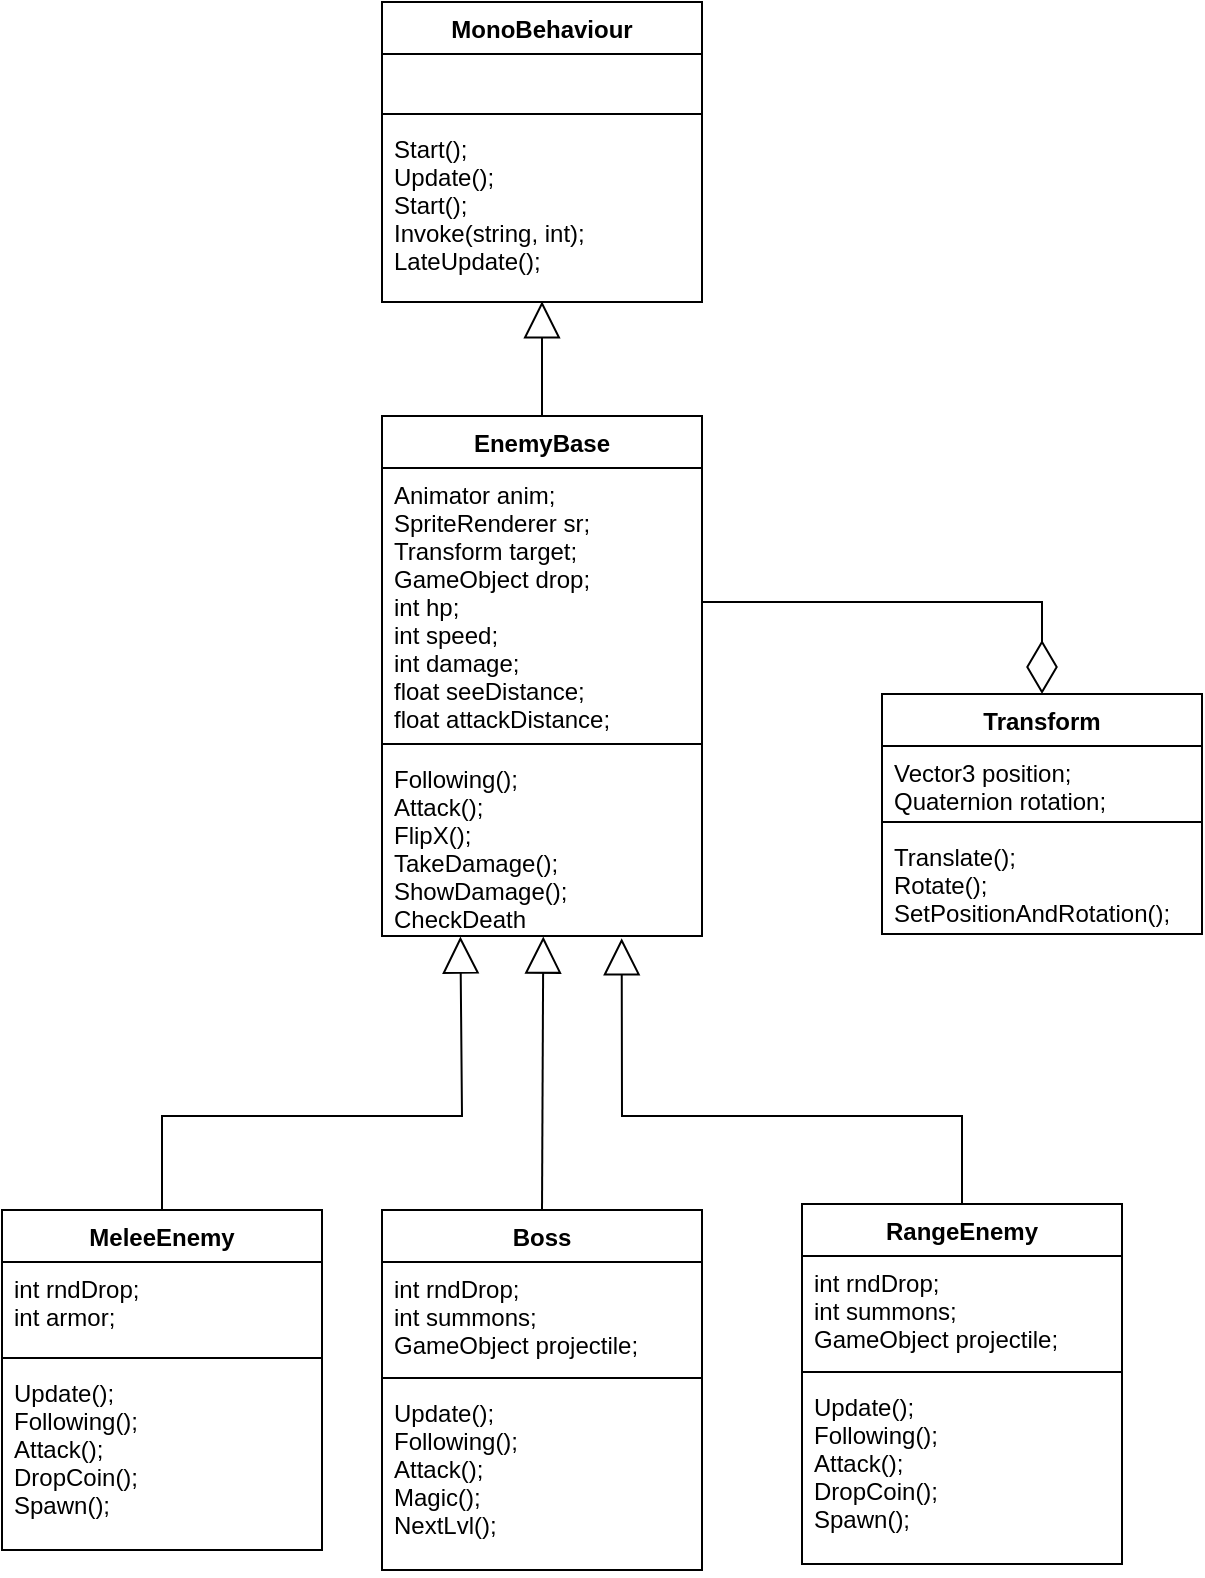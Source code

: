 <mxfile version="10.6.6" type="device"><diagram name="Page-1" id="929967ad-93f9-6ef4-fab6-5d389245f69c"><mxGraphModel dx="1680" dy="984" grid="1" gridSize="10" guides="1" tooltips="1" connect="1" arrows="1" fold="1" page="1" pageScale="1.5" pageWidth="1169" pageHeight="826" background="none" math="0" shadow="0"><root><mxCell id="0" style=";html=1;"/><mxCell id="1" style=";html=1;" parent="0"/><mxCell id="FX0tZQwkgV4IyT6-JFjR-2" value="MonoBehaviour" style="swimlane;fontStyle=1;align=center;verticalAlign=top;childLayout=stackLayout;horizontal=1;startSize=26;horizontalStack=0;resizeParent=1;resizeParentMax=0;resizeLast=0;collapsible=1;marginBottom=0;" vertex="1" parent="1"><mxGeometry x="550" y="93" width="160" height="150" as="geometry"><mxRectangle x="550" y="93" width="90" height="26" as="alternateBounds"/></mxGeometry></mxCell><mxCell id="FX0tZQwkgV4IyT6-JFjR-3" value=" " style="text;strokeColor=none;fillColor=none;align=left;verticalAlign=top;spacingLeft=4;spacingRight=4;overflow=hidden;rotatable=0;points=[[0,0.5],[1,0.5]];portConstraint=eastwest;" vertex="1" parent="FX0tZQwkgV4IyT6-JFjR-2"><mxGeometry y="26" width="160" height="26" as="geometry"/></mxCell><mxCell id="FX0tZQwkgV4IyT6-JFjR-4" value="" style="line;strokeWidth=1;fillColor=none;align=left;verticalAlign=middle;spacingTop=-1;spacingLeft=3;spacingRight=3;rotatable=0;labelPosition=right;points=[];portConstraint=eastwest;" vertex="1" parent="FX0tZQwkgV4IyT6-JFjR-2"><mxGeometry y="52" width="160" height="8" as="geometry"/></mxCell><mxCell id="FX0tZQwkgV4IyT6-JFjR-5" value="Start();&#10;Update();&#10;Start();&#10;Invoke(string, int);&#10;LateUpdate();&#10;" style="text;strokeColor=none;fillColor=none;align=left;verticalAlign=top;spacingLeft=4;spacingRight=4;overflow=hidden;rotatable=0;points=[[0,0.5],[1,0.5]];portConstraint=eastwest;" vertex="1" parent="FX0tZQwkgV4IyT6-JFjR-2"><mxGeometry y="60" width="160" height="90" as="geometry"/></mxCell><mxCell id="FX0tZQwkgV4IyT6-JFjR-6" value="EnemyBase" style="swimlane;fontStyle=1;align=center;verticalAlign=top;childLayout=stackLayout;horizontal=1;startSize=26;horizontalStack=0;resizeParent=1;resizeParentMax=0;resizeLast=0;collapsible=1;marginBottom=0;" vertex="1" parent="1"><mxGeometry x="550" y="300" width="160" height="260" as="geometry"><mxRectangle x="550" y="93" width="90" height="26" as="alternateBounds"/></mxGeometry></mxCell><mxCell id="FX0tZQwkgV4IyT6-JFjR-7" value="Animator anim;&#10;SpriteRenderer sr;&#10;Transform target;&#10;GameObject drop;&#10;int hp;&#10;int speed;&#10;int damage;&#10;float seeDistance;&#10;float attackDistance;&#10;&#10;" style="text;strokeColor=none;fillColor=none;align=left;verticalAlign=top;spacingLeft=4;spacingRight=4;overflow=hidden;rotatable=0;points=[[0,0.5],[1,0.5]];portConstraint=eastwest;" vertex="1" parent="FX0tZQwkgV4IyT6-JFjR-6"><mxGeometry y="26" width="160" height="134" as="geometry"/></mxCell><mxCell id="FX0tZQwkgV4IyT6-JFjR-8" value="" style="line;strokeWidth=1;fillColor=none;align=left;verticalAlign=middle;spacingTop=-1;spacingLeft=3;spacingRight=3;rotatable=0;labelPosition=right;points=[];portConstraint=eastwest;" vertex="1" parent="FX0tZQwkgV4IyT6-JFjR-6"><mxGeometry y="160" width="160" height="8" as="geometry"/></mxCell><mxCell id="FX0tZQwkgV4IyT6-JFjR-9" value="Following();&#10;Attack();&#10;FlipX();&#10;TakeDamage();&#10;ShowDamage();&#10;CheckDeath&#10;" style="text;strokeColor=none;fillColor=none;align=left;verticalAlign=top;spacingLeft=4;spacingRight=4;overflow=hidden;rotatable=0;points=[[0,0.5],[1,0.5]];portConstraint=eastwest;" vertex="1" parent="FX0tZQwkgV4IyT6-JFjR-6"><mxGeometry y="168" width="160" height="92" as="geometry"/></mxCell><mxCell id="FX0tZQwkgV4IyT6-JFjR-10" value="" style="endArrow=block;endSize=16;endFill=0;html=1;exitX=0.5;exitY=0;exitDx=0;exitDy=0;entryX=0.5;entryY=0.996;entryDx=0;entryDy=0;entryPerimeter=0;" edge="1" parent="1" source="FX0tZQwkgV4IyT6-JFjR-6" target="FX0tZQwkgV4IyT6-JFjR-5"><mxGeometry width="160" relative="1" as="geometry"><mxPoint x="550" y="470" as="sourcePoint"/><mxPoint x="670" y="260" as="targetPoint"/></mxGeometry></mxCell><mxCell id="FX0tZQwkgV4IyT6-JFjR-11" value="MeleeEnemy" style="swimlane;fontStyle=1;align=center;verticalAlign=top;childLayout=stackLayout;horizontal=1;startSize=26;horizontalStack=0;resizeParent=1;resizeParentMax=0;resizeLast=0;collapsible=1;marginBottom=0;" vertex="1" parent="1"><mxGeometry x="360" y="697" width="160" height="170" as="geometry"><mxRectangle x="550" y="93" width="90" height="26" as="alternateBounds"/></mxGeometry></mxCell><mxCell id="FX0tZQwkgV4IyT6-JFjR-12" value="int rndDrop;&#10;int armor;&#10;" style="text;strokeColor=none;fillColor=none;align=left;verticalAlign=top;spacingLeft=4;spacingRight=4;overflow=hidden;rotatable=0;points=[[0,0.5],[1,0.5]];portConstraint=eastwest;" vertex="1" parent="FX0tZQwkgV4IyT6-JFjR-11"><mxGeometry y="26" width="160" height="44" as="geometry"/></mxCell><mxCell id="FX0tZQwkgV4IyT6-JFjR-13" value="" style="line;strokeWidth=1;fillColor=none;align=left;verticalAlign=middle;spacingTop=-1;spacingLeft=3;spacingRight=3;rotatable=0;labelPosition=right;points=[];portConstraint=eastwest;" vertex="1" parent="FX0tZQwkgV4IyT6-JFjR-11"><mxGeometry y="70" width="160" height="8" as="geometry"/></mxCell><mxCell id="FX0tZQwkgV4IyT6-JFjR-14" value="Update();&#10;Following();&#10;Attack();&#10;DropCoin();&#10;Spawn();&#10;" style="text;strokeColor=none;fillColor=none;align=left;verticalAlign=top;spacingLeft=4;spacingRight=4;overflow=hidden;rotatable=0;points=[[0,0.5],[1,0.5]];portConstraint=eastwest;" vertex="1" parent="FX0tZQwkgV4IyT6-JFjR-11"><mxGeometry y="78" width="160" height="92" as="geometry"/></mxCell><mxCell id="FX0tZQwkgV4IyT6-JFjR-15" value="RangeEnemy" style="swimlane;fontStyle=1;align=center;verticalAlign=top;childLayout=stackLayout;horizontal=1;startSize=26;horizontalStack=0;resizeParent=1;resizeParentMax=0;resizeLast=0;collapsible=1;marginBottom=0;" vertex="1" parent="1"><mxGeometry x="760" y="694" width="160" height="180" as="geometry"><mxRectangle x="550" y="93" width="90" height="26" as="alternateBounds"/></mxGeometry></mxCell><mxCell id="FX0tZQwkgV4IyT6-JFjR-16" value="int rndDrop;&#10;int summons;&#10;GameObject projectile;&#10;" style="text;strokeColor=none;fillColor=none;align=left;verticalAlign=top;spacingLeft=4;spacingRight=4;overflow=hidden;rotatable=0;points=[[0,0.5],[1,0.5]];portConstraint=eastwest;" vertex="1" parent="FX0tZQwkgV4IyT6-JFjR-15"><mxGeometry y="26" width="160" height="54" as="geometry"/></mxCell><mxCell id="FX0tZQwkgV4IyT6-JFjR-17" value="" style="line;strokeWidth=1;fillColor=none;align=left;verticalAlign=middle;spacingTop=-1;spacingLeft=3;spacingRight=3;rotatable=0;labelPosition=right;points=[];portConstraint=eastwest;" vertex="1" parent="FX0tZQwkgV4IyT6-JFjR-15"><mxGeometry y="80" width="160" height="8" as="geometry"/></mxCell><mxCell id="FX0tZQwkgV4IyT6-JFjR-18" value="Update();&#10;Following();&#10;Attack();&#10;DropCoin();&#10;Spawn();&#10;&#10;" style="text;strokeColor=none;fillColor=none;align=left;verticalAlign=top;spacingLeft=4;spacingRight=4;overflow=hidden;rotatable=0;points=[[0,0.5],[1,0.5]];portConstraint=eastwest;" vertex="1" parent="FX0tZQwkgV4IyT6-JFjR-15"><mxGeometry y="88" width="160" height="92" as="geometry"/></mxCell><mxCell id="FX0tZQwkgV4IyT6-JFjR-19" value="" style="endArrow=block;endSize=16;endFill=0;html=1;exitX=0.5;exitY=0;exitDx=0;exitDy=0;rounded=0;entryX=0.749;entryY=1.012;entryDx=0;entryDy=0;entryPerimeter=0;" edge="1" parent="1" source="FX0tZQwkgV4IyT6-JFjR-15" target="FX0tZQwkgV4IyT6-JFjR-9"><mxGeometry width="160" relative="1" as="geometry"><mxPoint x="810" y="560" as="sourcePoint"/><mxPoint x="680" y="562" as="targetPoint"/><Array as="points"><mxPoint x="840" y="650"/><mxPoint x="670" y="650"/></Array></mxGeometry></mxCell><mxCell id="FX0tZQwkgV4IyT6-JFjR-20" value="" style="endArrow=block;endSize=16;endFill=0;html=1;exitX=0.5;exitY=0;exitDx=0;exitDy=0;rounded=0;entryX=0.245;entryY=1.003;entryDx=0;entryDy=0;entryPerimeter=0;" edge="1" parent="1" source="FX0tZQwkgV4IyT6-JFjR-11" target="FX0tZQwkgV4IyT6-JFjR-9"><mxGeometry width="160" relative="1" as="geometry"><mxPoint x="850.235" y="703.941" as="sourcePoint"/><mxPoint x="640.824" y="569.824" as="targetPoint"/><Array as="points"><mxPoint x="440" y="650"/><mxPoint x="590" y="650"/></Array></mxGeometry></mxCell><mxCell id="FX0tZQwkgV4IyT6-JFjR-21" value="Boss&#10;" style="swimlane;fontStyle=1;align=center;verticalAlign=top;childLayout=stackLayout;horizontal=1;startSize=26;horizontalStack=0;resizeParent=1;resizeParentMax=0;resizeLast=0;collapsible=1;marginBottom=0;" vertex="1" parent="1"><mxGeometry x="550" y="697" width="160" height="180" as="geometry"><mxRectangle x="550" y="93" width="90" height="26" as="alternateBounds"/></mxGeometry></mxCell><mxCell id="FX0tZQwkgV4IyT6-JFjR-22" value="int rndDrop;&#10;int summons;&#10;GameObject projectile;&#10;" style="text;strokeColor=none;fillColor=none;align=left;verticalAlign=top;spacingLeft=4;spacingRight=4;overflow=hidden;rotatable=0;points=[[0,0.5],[1,0.5]];portConstraint=eastwest;" vertex="1" parent="FX0tZQwkgV4IyT6-JFjR-21"><mxGeometry y="26" width="160" height="54" as="geometry"/></mxCell><mxCell id="FX0tZQwkgV4IyT6-JFjR-23" value="" style="line;strokeWidth=1;fillColor=none;align=left;verticalAlign=middle;spacingTop=-1;spacingLeft=3;spacingRight=3;rotatable=0;labelPosition=right;points=[];portConstraint=eastwest;" vertex="1" parent="FX0tZQwkgV4IyT6-JFjR-21"><mxGeometry y="80" width="160" height="8" as="geometry"/></mxCell><mxCell id="FX0tZQwkgV4IyT6-JFjR-24" value="Update();&#10;Following();&#10;Attack();&#10;Magic();&#10;NextLvl();&#10;" style="text;strokeColor=none;fillColor=none;align=left;verticalAlign=top;spacingLeft=4;spacingRight=4;overflow=hidden;rotatable=0;points=[[0,0.5],[1,0.5]];portConstraint=eastwest;" vertex="1" parent="FX0tZQwkgV4IyT6-JFjR-21"><mxGeometry y="88" width="160" height="92" as="geometry"/></mxCell><mxCell id="FX0tZQwkgV4IyT6-JFjR-26" value="" style="endArrow=block;endSize=16;endFill=0;html=1;entryX=0.504;entryY=1.003;entryDx=0;entryDy=0;entryPerimeter=0;exitX=0.5;exitY=0;exitDx=0;exitDy=0;" edge="1" parent="1" source="FX0tZQwkgV4IyT6-JFjR-21" target="FX0tZQwkgV4IyT6-JFjR-9"><mxGeometry width="160" relative="1" as="geometry"><mxPoint x="470" y="900" as="sourcePoint"/><mxPoint x="630" y="900" as="targetPoint"/></mxGeometry></mxCell><mxCell id="FX0tZQwkgV4IyT6-JFjR-27" value="Transform" style="swimlane;fontStyle=1;align=center;verticalAlign=top;childLayout=stackLayout;horizontal=1;startSize=26;horizontalStack=0;resizeParent=1;resizeParentMax=0;resizeLast=0;collapsible=1;marginBottom=0;" vertex="1" parent="1"><mxGeometry x="800" y="439" width="160" height="120" as="geometry"><mxRectangle x="550" y="93" width="90" height="26" as="alternateBounds"/></mxGeometry></mxCell><mxCell id="FX0tZQwkgV4IyT6-JFjR-28" value="Vector3 position;&#10;Quaternion rotation;&#10;&#10;" style="text;strokeColor=none;fillColor=none;align=left;verticalAlign=top;spacingLeft=4;spacingRight=4;overflow=hidden;rotatable=0;points=[[0,0.5],[1,0.5]];portConstraint=eastwest;" vertex="1" parent="FX0tZQwkgV4IyT6-JFjR-27"><mxGeometry y="26" width="160" height="34" as="geometry"/></mxCell><mxCell id="FX0tZQwkgV4IyT6-JFjR-29" value="" style="line;strokeWidth=1;fillColor=none;align=left;verticalAlign=middle;spacingTop=-1;spacingLeft=3;spacingRight=3;rotatable=0;labelPosition=right;points=[];portConstraint=eastwest;" vertex="1" parent="FX0tZQwkgV4IyT6-JFjR-27"><mxGeometry y="60" width="160" height="8" as="geometry"/></mxCell><mxCell id="FX0tZQwkgV4IyT6-JFjR-30" value="Translate();&#10;Rotate();&#10;SetPositionAndRotation();&#10;" style="text;strokeColor=none;fillColor=none;align=left;verticalAlign=top;spacingLeft=4;spacingRight=4;overflow=hidden;rotatable=0;points=[[0,0.5],[1,0.5]];portConstraint=eastwest;" vertex="1" parent="FX0tZQwkgV4IyT6-JFjR-27"><mxGeometry y="68" width="160" height="52" as="geometry"/></mxCell><mxCell id="FX0tZQwkgV4IyT6-JFjR-31" value="" style="endArrow=diamondThin;endFill=0;endSize=24;html=1;entryX=0.5;entryY=0;entryDx=0;entryDy=0;exitX=1;exitY=0.5;exitDx=0;exitDy=0;rounded=0;" edge="1" parent="1" source="FX0tZQwkgV4IyT6-JFjR-7" target="FX0tZQwkgV4IyT6-JFjR-27"><mxGeometry width="160" relative="1" as="geometry"><mxPoint x="870" y="510" as="sourcePoint"/><mxPoint x="770" y="520" as="targetPoint"/><Array as="points"><mxPoint x="880" y="393"/></Array></mxGeometry></mxCell></root></mxGraphModel></diagram></mxfile>